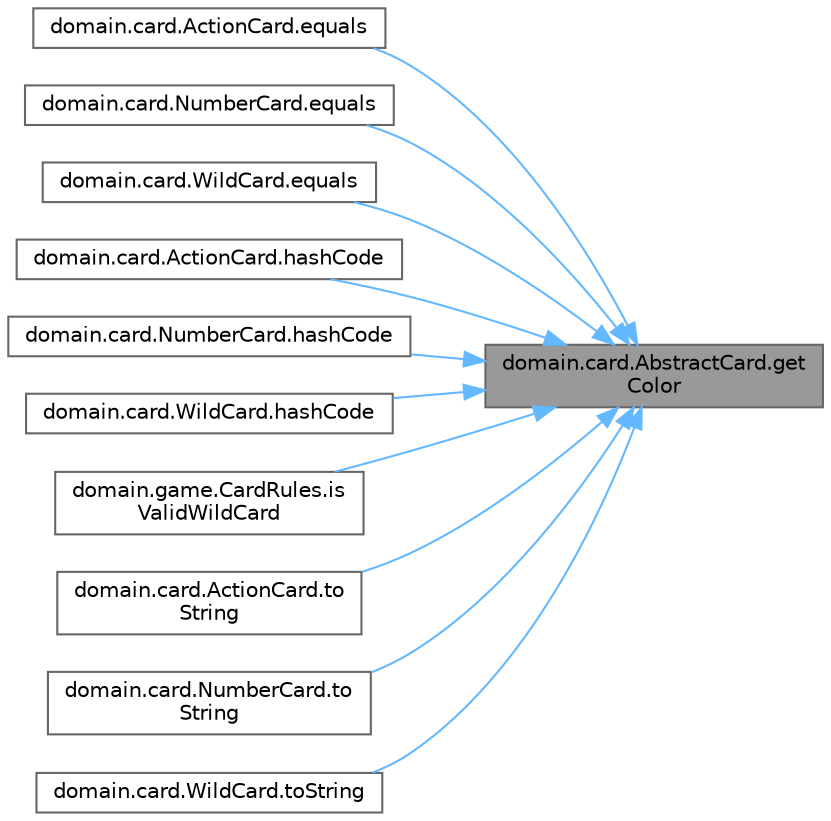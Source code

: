 digraph "domain.card.AbstractCard.getColor"
{
 // LATEX_PDF_SIZE
  bgcolor="transparent";
  edge [fontname=Helvetica,fontsize=10,labelfontname=Helvetica,labelfontsize=10];
  node [fontname=Helvetica,fontsize=10,shape=box,height=0.2,width=0.4];
  rankdir="RL";
  Node1 [id="Node000001",label="domain.card.AbstractCard.get\lColor",height=0.2,width=0.4,color="gray40", fillcolor="grey60", style="filled", fontcolor="black",tooltip=" "];
  Node1 -> Node2 [id="edge1_Node000001_Node000002",dir="back",color="steelblue1",style="solid",tooltip=" "];
  Node2 [id="Node000002",label="domain.card.ActionCard.equals",height=0.2,width=0.4,color="grey40", fillcolor="white", style="filled",URL="$classdomain_1_1card_1_1_action_card.html#a8fe085234348d5b1f448b3c84fa25835",tooltip=" "];
  Node1 -> Node3 [id="edge2_Node000001_Node000003",dir="back",color="steelblue1",style="solid",tooltip=" "];
  Node3 [id="Node000003",label="domain.card.NumberCard.equals",height=0.2,width=0.4,color="grey40", fillcolor="white", style="filled",URL="$classdomain_1_1card_1_1_number_card.html#adabcd67095c5c9083f6b0b7f99ad18c2",tooltip=" "];
  Node1 -> Node4 [id="edge3_Node000001_Node000004",dir="back",color="steelblue1",style="solid",tooltip=" "];
  Node4 [id="Node000004",label="domain.card.WildCard.equals",height=0.2,width=0.4,color="grey40", fillcolor="white", style="filled",URL="$classdomain_1_1card_1_1_wild_card.html#ae72ca9cda4632fc33e69772dc1b0b2b9",tooltip=" "];
  Node1 -> Node5 [id="edge4_Node000001_Node000005",dir="back",color="steelblue1",style="solid",tooltip=" "];
  Node5 [id="Node000005",label="domain.card.ActionCard.hashCode",height=0.2,width=0.4,color="grey40", fillcolor="white", style="filled",URL="$classdomain_1_1card_1_1_action_card.html#a44bbb19ccdf782a75c931e0bfdac7d9b",tooltip=" "];
  Node1 -> Node6 [id="edge5_Node000001_Node000006",dir="back",color="steelblue1",style="solid",tooltip=" "];
  Node6 [id="Node000006",label="domain.card.NumberCard.hashCode",height=0.2,width=0.4,color="grey40", fillcolor="white", style="filled",URL="$classdomain_1_1card_1_1_number_card.html#aab49ee3a2f00e0549f65e892b99445e7",tooltip=" "];
  Node1 -> Node7 [id="edge6_Node000001_Node000007",dir="back",color="steelblue1",style="solid",tooltip=" "];
  Node7 [id="Node000007",label="domain.card.WildCard.hashCode",height=0.2,width=0.4,color="grey40", fillcolor="white", style="filled",URL="$classdomain_1_1card_1_1_wild_card.html#af3c0f8bb82b840bda732444575367955",tooltip=" "];
  Node1 -> Node8 [id="edge7_Node000001_Node000008",dir="back",color="steelblue1",style="solid",tooltip=" "];
  Node8 [id="Node000008",label="domain.game.CardRules.is\lValidWildCard",height=0.2,width=0.4,color="grey40", fillcolor="white", style="filled",URL="$classdomain_1_1game_1_1_card_rules.html#a2a868d8752f7510dfd0165ac8fe5da3f",tooltip="Valida si una carta comodín puede ser jugada."];
  Node1 -> Node9 [id="edge8_Node000001_Node000009",dir="back",color="steelblue1",style="solid",tooltip=" "];
  Node9 [id="Node000009",label="domain.card.ActionCard.to\lString",height=0.2,width=0.4,color="grey40", fillcolor="white", style="filled",URL="$classdomain_1_1card_1_1_action_card.html#a5d5c564cd89e51fa3096c814ee4e0212",tooltip=" "];
  Node1 -> Node10 [id="edge9_Node000001_Node000010",dir="back",color="steelblue1",style="solid",tooltip=" "];
  Node10 [id="Node000010",label="domain.card.NumberCard.to\lString",height=0.2,width=0.4,color="grey40", fillcolor="white", style="filled",URL="$classdomain_1_1card_1_1_number_card.html#af9ab2a106a8e3466eadeaccdafc4d3bd",tooltip=" "];
  Node1 -> Node11 [id="edge10_Node000001_Node000011",dir="back",color="steelblue1",style="solid",tooltip=" "];
  Node11 [id="Node000011",label="domain.card.WildCard.toString",height=0.2,width=0.4,color="grey40", fillcolor="white", style="filled",URL="$classdomain_1_1card_1_1_wild_card.html#a453350bfe9d9e9763d2fd48e4f477332",tooltip=" "];
}
